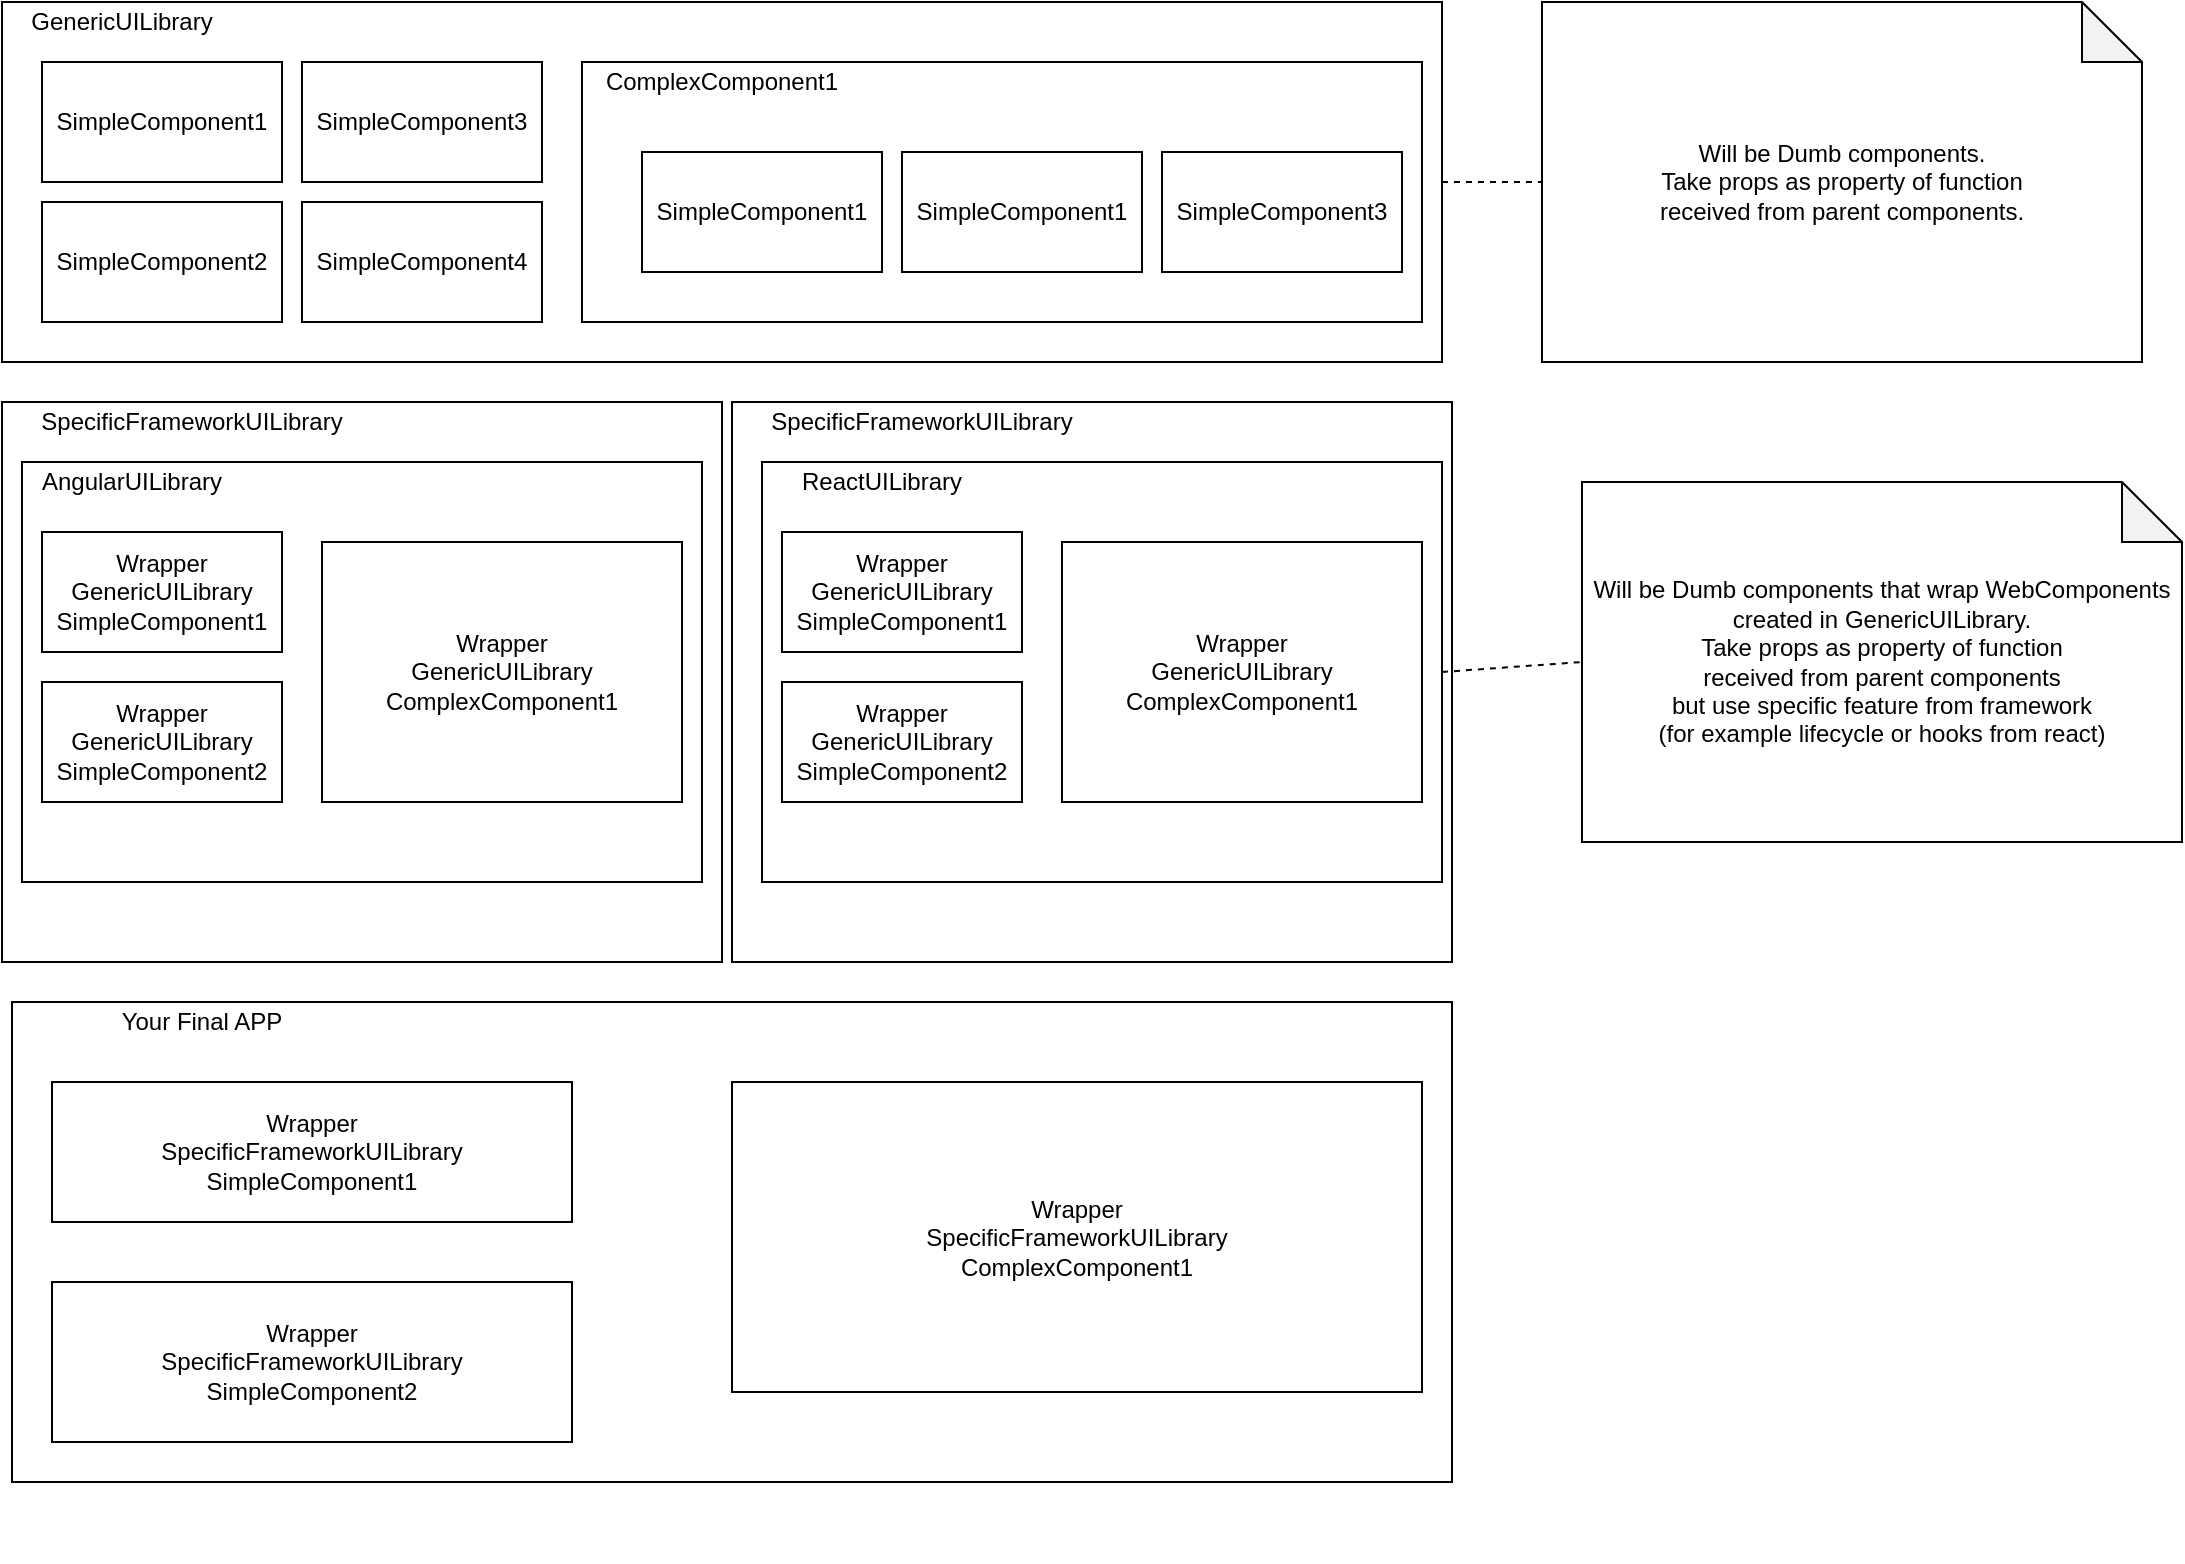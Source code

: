 <mxfile>
    <diagram id="qsnDriftJt72G9iPDm_e" name="Page-1">
        <mxGraphModel dx="1076" dy="830" grid="1" gridSize="10" guides="1" tooltips="1" connect="1" arrows="1" fold="1" page="1" pageScale="1" pageWidth="850" pageHeight="1100" math="0" shadow="0">
            <root>
                <mxCell id="0"/>
                <mxCell id="1" parent="0"/>
                <mxCell id="27" value="" style="rounded=0;whiteSpace=wrap;html=1;" vertex="1" parent="1">
                    <mxGeometry x="425" y="260" width="360" height="280" as="geometry"/>
                </mxCell>
                <mxCell id="28" value="SpecificFrameworkUILibrary" style="text;html=1;strokeColor=none;fillColor=none;align=center;verticalAlign=middle;whiteSpace=wrap;rounded=0;" vertex="1" parent="1">
                    <mxGeometry x="435" y="260" width="170" height="20" as="geometry"/>
                </mxCell>
                <mxCell id="2" value="" style="rounded=0;whiteSpace=wrap;html=1;" vertex="1" parent="1">
                    <mxGeometry x="60" y="60" width="720" height="180" as="geometry"/>
                </mxCell>
                <mxCell id="3" value="GenericUILibrary" style="text;html=1;strokeColor=none;fillColor=none;align=center;verticalAlign=middle;whiteSpace=wrap;rounded=0;" vertex="1" parent="1">
                    <mxGeometry x="60" y="60" width="120" height="20" as="geometry"/>
                </mxCell>
                <mxCell id="4" value="SimpleComponent1" style="rounded=0;whiteSpace=wrap;html=1;" vertex="1" parent="1">
                    <mxGeometry x="80" y="90" width="120" height="60" as="geometry"/>
                </mxCell>
                <mxCell id="5" value="SimpleComponent2" style="rounded=0;whiteSpace=wrap;html=1;" vertex="1" parent="1">
                    <mxGeometry x="80" y="160" width="120" height="60" as="geometry"/>
                </mxCell>
                <mxCell id="6" value="SimpleComponent3" style="rounded=0;whiteSpace=wrap;html=1;" vertex="1" parent="1">
                    <mxGeometry x="210" y="90" width="120" height="60" as="geometry"/>
                </mxCell>
                <mxCell id="7" value="SimpleComponent4" style="rounded=0;whiteSpace=wrap;html=1;" vertex="1" parent="1">
                    <mxGeometry x="210" y="160" width="120" height="60" as="geometry"/>
                </mxCell>
                <mxCell id="8" value="" style="rounded=0;whiteSpace=wrap;html=1;" vertex="1" parent="1">
                    <mxGeometry x="350" y="90" width="420" height="130" as="geometry"/>
                </mxCell>
                <mxCell id="9" value="ComplexComponent1" style="text;html=1;strokeColor=none;fillColor=none;align=center;verticalAlign=middle;whiteSpace=wrap;rounded=0;" vertex="1" parent="1">
                    <mxGeometry x="360" y="90" width="120" height="20" as="geometry"/>
                </mxCell>
                <mxCell id="10" value="SimpleComponent1" style="rounded=0;whiteSpace=wrap;html=1;" vertex="1" parent="1">
                    <mxGeometry x="380" y="135" width="120" height="60" as="geometry"/>
                </mxCell>
                <mxCell id="11" value="SimpleComponent3" style="rounded=0;whiteSpace=wrap;html=1;" vertex="1" parent="1">
                    <mxGeometry x="640" y="135" width="120" height="60" as="geometry"/>
                </mxCell>
                <mxCell id="12" value="SimpleComponent1" style="rounded=0;whiteSpace=wrap;html=1;" vertex="1" parent="1">
                    <mxGeometry x="510" y="135" width="120" height="60" as="geometry"/>
                </mxCell>
                <mxCell id="29" value="" style="group" vertex="1" connectable="0" parent="1">
                    <mxGeometry x="440" y="290" width="340" height="210" as="geometry"/>
                </mxCell>
                <mxCell id="22" value="" style="rounded=0;whiteSpace=wrap;html=1;" vertex="1" parent="29">
                    <mxGeometry width="340" height="210" as="geometry"/>
                </mxCell>
                <mxCell id="23" value="Wrapper&lt;br&gt;GenericUILibrary&lt;br&gt;SimpleComponent1" style="rounded=0;whiteSpace=wrap;html=1;" vertex="1" parent="29">
                    <mxGeometry x="10" y="35" width="120" height="60" as="geometry"/>
                </mxCell>
                <mxCell id="24" value="Wrapper&lt;br&gt;GenericUILibrary&lt;br&gt;ComplexComponent1" style="rounded=0;whiteSpace=wrap;html=1;" vertex="1" parent="29">
                    <mxGeometry x="150" y="40" width="180" height="130" as="geometry"/>
                </mxCell>
                <mxCell id="25" value="Wrapper&lt;br&gt;GenericUILibrary&lt;br&gt;SimpleComponent2" style="rounded=0;whiteSpace=wrap;html=1;" vertex="1" parent="29">
                    <mxGeometry x="10" y="110" width="120" height="60" as="geometry"/>
                </mxCell>
                <mxCell id="18" value="ReactUILibrary" style="text;html=1;strokeColor=none;fillColor=none;align=center;verticalAlign=middle;whiteSpace=wrap;rounded=0;" vertex="1" parent="29">
                    <mxGeometry x="5" width="110" height="20" as="geometry"/>
                </mxCell>
                <mxCell id="31" value="" style="group" vertex="1" connectable="0" parent="1">
                    <mxGeometry x="60" y="260" width="360" height="280" as="geometry"/>
                </mxCell>
                <mxCell id="13" value="" style="rounded=0;whiteSpace=wrap;html=1;" vertex="1" parent="31">
                    <mxGeometry width="360" height="280" as="geometry"/>
                </mxCell>
                <mxCell id="14" value="SpecificFrameworkUILibrary" style="text;html=1;strokeColor=none;fillColor=none;align=center;verticalAlign=middle;whiteSpace=wrap;rounded=0;" vertex="1" parent="31">
                    <mxGeometry x="10" width="170" height="20" as="geometry"/>
                </mxCell>
                <mxCell id="15" value="" style="rounded=0;whiteSpace=wrap;html=1;" vertex="1" parent="31">
                    <mxGeometry x="10" y="30" width="340" height="210" as="geometry"/>
                </mxCell>
                <mxCell id="17" value="AngularUILibrary" style="text;html=1;strokeColor=none;fillColor=none;align=center;verticalAlign=middle;whiteSpace=wrap;rounded=0;" vertex="1" parent="31">
                    <mxGeometry x="10" y="30" width="110" height="20" as="geometry"/>
                </mxCell>
                <mxCell id="19" value="Wrapper&lt;br&gt;GenericUILibrary&lt;br&gt;SimpleComponent1" style="rounded=0;whiteSpace=wrap;html=1;" vertex="1" parent="31">
                    <mxGeometry x="20" y="65" width="120" height="60" as="geometry"/>
                </mxCell>
                <mxCell id="20" value="Wrapper&lt;br&gt;GenericUILibrary&lt;br&gt;ComplexComponent1" style="rounded=0;whiteSpace=wrap;html=1;" vertex="1" parent="31">
                    <mxGeometry x="160" y="70" width="180" height="130" as="geometry"/>
                </mxCell>
                <mxCell id="21" value="Wrapper&lt;br&gt;GenericUILibrary&lt;br&gt;SimpleComponent2" style="rounded=0;whiteSpace=wrap;html=1;" vertex="1" parent="31">
                    <mxGeometry x="20" y="140" width="120" height="60" as="geometry"/>
                </mxCell>
                <mxCell id="32" value="" style="group" vertex="1" connectable="0" parent="1">
                    <mxGeometry x="65" y="560" width="720" height="280" as="geometry"/>
                </mxCell>
                <mxCell id="33" value="" style="rounded=0;whiteSpace=wrap;html=1;" vertex="1" parent="32">
                    <mxGeometry width="720" height="240" as="geometry"/>
                </mxCell>
                <mxCell id="34" value="Your Final APP" style="text;html=1;strokeColor=none;fillColor=none;align=center;verticalAlign=middle;whiteSpace=wrap;rounded=0;" vertex="1" parent="32">
                    <mxGeometry x="10" width="170" height="20" as="geometry"/>
                </mxCell>
                <mxCell id="37" value="Wrapper&lt;br&gt;SpecificFrameworkUILibrary&lt;br&gt;SimpleComponent1" style="rounded=0;whiteSpace=wrap;html=1;" vertex="1" parent="32">
                    <mxGeometry x="20" y="40" width="260" height="70" as="geometry"/>
                </mxCell>
                <mxCell id="38" value="Wrapper&lt;br&gt;SpecificFrameworkUILibrary&lt;br&gt;ComplexComponent1" style="rounded=0;whiteSpace=wrap;html=1;" vertex="1" parent="32">
                    <mxGeometry x="360" y="40" width="345" height="155" as="geometry"/>
                </mxCell>
                <mxCell id="39" value="Wrapper&lt;br&gt;SpecificFrameworkUILibrary&lt;br&gt;SimpleComponent2" style="rounded=0;whiteSpace=wrap;html=1;" vertex="1" parent="32">
                    <mxGeometry x="20" y="140" width="260" height="80" as="geometry"/>
                </mxCell>
                <mxCell id="40" value="Will be Dumb components.&lt;br&gt;Take props as property of function&lt;br&gt;received from parent components." style="shape=note;whiteSpace=wrap;html=1;backgroundOutline=1;darkOpacity=0.05;" vertex="1" parent="1">
                    <mxGeometry x="830" y="60" width="300" height="180" as="geometry"/>
                </mxCell>
                <mxCell id="41" value="" style="endArrow=none;dashed=1;html=1;entryX=0;entryY=0.5;entryDx=0;entryDy=0;entryPerimeter=0;exitX=1;exitY=0.5;exitDx=0;exitDy=0;" edge="1" parent="1" source="2" target="40">
                    <mxGeometry width="50" height="50" relative="1" as="geometry">
                        <mxPoint x="400" y="390" as="sourcePoint"/>
                        <mxPoint x="450" y="340" as="targetPoint"/>
                    </mxGeometry>
                </mxCell>
                <mxCell id="42" value="Will be Dumb components that wrap WebComponents created in GenericUILibrary.&lt;br&gt;Take props as property of function&lt;br&gt;received from parent components&lt;br&gt;but use specific feature from framework&lt;br&gt;(for example lifecycle or hooks from react)" style="shape=note;whiteSpace=wrap;html=1;backgroundOutline=1;darkOpacity=0.05;" vertex="1" parent="1">
                    <mxGeometry x="850" y="300" width="300" height="180" as="geometry"/>
                </mxCell>
                <mxCell id="43" value="" style="endArrow=none;dashed=1;html=1;entryX=0;entryY=0.5;entryDx=0;entryDy=0;entryPerimeter=0;exitX=1;exitY=0.5;exitDx=0;exitDy=0;" edge="1" parent="1" target="42" source="22">
                    <mxGeometry width="50" height="50" relative="1" as="geometry">
                        <mxPoint x="820" y="390" as="sourcePoint"/>
                        <mxPoint x="490" y="580" as="targetPoint"/>
                    </mxGeometry>
                </mxCell>
            </root>
        </mxGraphModel>
    </diagram>
</mxfile>
